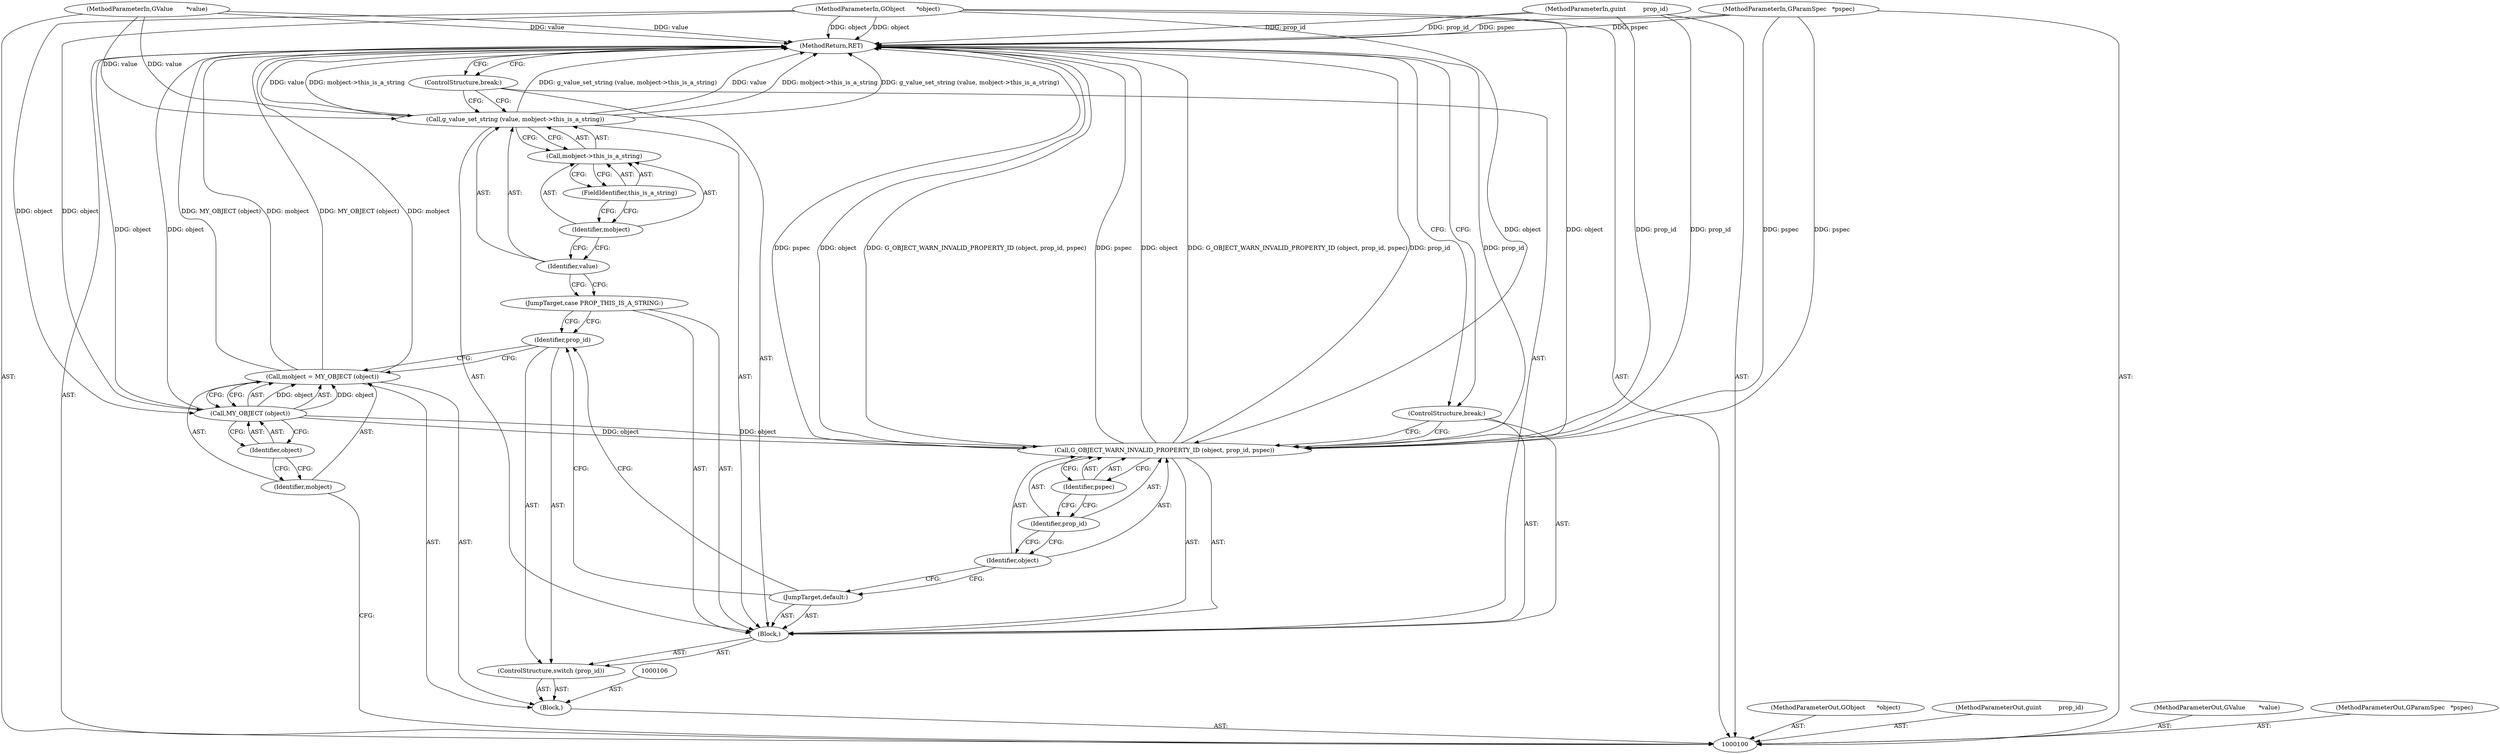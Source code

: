 digraph "1_dbus_9a6bce9b615abca6068348c1606ba8eaf13d9ae0_19" {
"1000127" [label="(MethodReturn,RET)"];
"1000101" [label="(MethodParameterIn,GObject      *object)"];
"1000161" [label="(MethodParameterOut,GObject      *object)"];
"1000114" [label="(JumpTarget,case PROP_THIS_IS_A_STRING:)"];
"1000116" [label="(Identifier,value)"];
"1000117" [label="(Call,mobject->this_is_a_string)"];
"1000118" [label="(Identifier,mobject)"];
"1000119" [label="(FieldIdentifier,this_is_a_string)"];
"1000115" [label="(Call,g_value_set_string (value, mobject->this_is_a_string))"];
"1000120" [label="(ControlStructure,break;)"];
"1000121" [label="(JumpTarget,default:)"];
"1000123" [label="(Identifier,object)"];
"1000124" [label="(Identifier,prop_id)"];
"1000125" [label="(Identifier,pspec)"];
"1000122" [label="(Call,G_OBJECT_WARN_INVALID_PROPERTY_ID (object, prop_id, pspec))"];
"1000126" [label="(ControlStructure,break;)"];
"1000102" [label="(MethodParameterIn,guint         prop_id)"];
"1000162" [label="(MethodParameterOut,guint         prop_id)"];
"1000103" [label="(MethodParameterIn,GValue       *value)"];
"1000163" [label="(MethodParameterOut,GValue       *value)"];
"1000104" [label="(MethodParameterIn,GParamSpec   *pspec)"];
"1000164" [label="(MethodParameterOut,GParamSpec   *pspec)"];
"1000105" [label="(Block,)"];
"1000109" [label="(Call,MY_OBJECT (object))"];
"1000107" [label="(Call,mobject = MY_OBJECT (object))"];
"1000108" [label="(Identifier,mobject)"];
"1000110" [label="(Identifier,object)"];
"1000112" [label="(Identifier,prop_id)"];
"1000111" [label="(ControlStructure,switch (prop_id))"];
"1000113" [label="(Block,)"];
"1000127" -> "1000100"  [label="AST: "];
"1000127" -> "1000120"  [label="CFG: "];
"1000127" -> "1000126"  [label="CFG: "];
"1000115" -> "1000127"  [label="DDG: mobject->this_is_a_string"];
"1000115" -> "1000127"  [label="DDG: g_value_set_string (value, mobject->this_is_a_string)"];
"1000115" -> "1000127"  [label="DDG: value"];
"1000122" -> "1000127"  [label="DDG: pspec"];
"1000122" -> "1000127"  [label="DDG: object"];
"1000122" -> "1000127"  [label="DDG: G_OBJECT_WARN_INVALID_PROPERTY_ID (object, prop_id, pspec)"];
"1000122" -> "1000127"  [label="DDG: prop_id"];
"1000107" -> "1000127"  [label="DDG: mobject"];
"1000107" -> "1000127"  [label="DDG: MY_OBJECT (object)"];
"1000104" -> "1000127"  [label="DDG: pspec"];
"1000103" -> "1000127"  [label="DDG: value"];
"1000102" -> "1000127"  [label="DDG: prop_id"];
"1000101" -> "1000127"  [label="DDG: object"];
"1000109" -> "1000127"  [label="DDG: object"];
"1000101" -> "1000100"  [label="AST: "];
"1000101" -> "1000127"  [label="DDG: object"];
"1000101" -> "1000109"  [label="DDG: object"];
"1000101" -> "1000122"  [label="DDG: object"];
"1000161" -> "1000100"  [label="AST: "];
"1000114" -> "1000113"  [label="AST: "];
"1000114" -> "1000112"  [label="CFG: "];
"1000116" -> "1000114"  [label="CFG: "];
"1000116" -> "1000115"  [label="AST: "];
"1000116" -> "1000114"  [label="CFG: "];
"1000118" -> "1000116"  [label="CFG: "];
"1000117" -> "1000115"  [label="AST: "];
"1000117" -> "1000119"  [label="CFG: "];
"1000118" -> "1000117"  [label="AST: "];
"1000119" -> "1000117"  [label="AST: "];
"1000115" -> "1000117"  [label="CFG: "];
"1000118" -> "1000117"  [label="AST: "];
"1000118" -> "1000116"  [label="CFG: "];
"1000119" -> "1000118"  [label="CFG: "];
"1000119" -> "1000117"  [label="AST: "];
"1000119" -> "1000118"  [label="CFG: "];
"1000117" -> "1000119"  [label="CFG: "];
"1000115" -> "1000113"  [label="AST: "];
"1000115" -> "1000117"  [label="CFG: "];
"1000116" -> "1000115"  [label="AST: "];
"1000117" -> "1000115"  [label="AST: "];
"1000120" -> "1000115"  [label="CFG: "];
"1000115" -> "1000127"  [label="DDG: mobject->this_is_a_string"];
"1000115" -> "1000127"  [label="DDG: g_value_set_string (value, mobject->this_is_a_string)"];
"1000115" -> "1000127"  [label="DDG: value"];
"1000103" -> "1000115"  [label="DDG: value"];
"1000120" -> "1000113"  [label="AST: "];
"1000120" -> "1000115"  [label="CFG: "];
"1000127" -> "1000120"  [label="CFG: "];
"1000121" -> "1000113"  [label="AST: "];
"1000121" -> "1000112"  [label="CFG: "];
"1000123" -> "1000121"  [label="CFG: "];
"1000123" -> "1000122"  [label="AST: "];
"1000123" -> "1000121"  [label="CFG: "];
"1000124" -> "1000123"  [label="CFG: "];
"1000124" -> "1000122"  [label="AST: "];
"1000124" -> "1000123"  [label="CFG: "];
"1000125" -> "1000124"  [label="CFG: "];
"1000125" -> "1000122"  [label="AST: "];
"1000125" -> "1000124"  [label="CFG: "];
"1000122" -> "1000125"  [label="CFG: "];
"1000122" -> "1000113"  [label="AST: "];
"1000122" -> "1000125"  [label="CFG: "];
"1000123" -> "1000122"  [label="AST: "];
"1000124" -> "1000122"  [label="AST: "];
"1000125" -> "1000122"  [label="AST: "];
"1000126" -> "1000122"  [label="CFG: "];
"1000122" -> "1000127"  [label="DDG: pspec"];
"1000122" -> "1000127"  [label="DDG: object"];
"1000122" -> "1000127"  [label="DDG: G_OBJECT_WARN_INVALID_PROPERTY_ID (object, prop_id, pspec)"];
"1000122" -> "1000127"  [label="DDG: prop_id"];
"1000109" -> "1000122"  [label="DDG: object"];
"1000101" -> "1000122"  [label="DDG: object"];
"1000102" -> "1000122"  [label="DDG: prop_id"];
"1000104" -> "1000122"  [label="DDG: pspec"];
"1000126" -> "1000113"  [label="AST: "];
"1000126" -> "1000122"  [label="CFG: "];
"1000127" -> "1000126"  [label="CFG: "];
"1000102" -> "1000100"  [label="AST: "];
"1000102" -> "1000127"  [label="DDG: prop_id"];
"1000102" -> "1000122"  [label="DDG: prop_id"];
"1000162" -> "1000100"  [label="AST: "];
"1000103" -> "1000100"  [label="AST: "];
"1000103" -> "1000127"  [label="DDG: value"];
"1000103" -> "1000115"  [label="DDG: value"];
"1000163" -> "1000100"  [label="AST: "];
"1000104" -> "1000100"  [label="AST: "];
"1000104" -> "1000127"  [label="DDG: pspec"];
"1000104" -> "1000122"  [label="DDG: pspec"];
"1000164" -> "1000100"  [label="AST: "];
"1000105" -> "1000100"  [label="AST: "];
"1000106" -> "1000105"  [label="AST: "];
"1000107" -> "1000105"  [label="AST: "];
"1000111" -> "1000105"  [label="AST: "];
"1000109" -> "1000107"  [label="AST: "];
"1000109" -> "1000110"  [label="CFG: "];
"1000110" -> "1000109"  [label="AST: "];
"1000107" -> "1000109"  [label="CFG: "];
"1000109" -> "1000127"  [label="DDG: object"];
"1000109" -> "1000107"  [label="DDG: object"];
"1000101" -> "1000109"  [label="DDG: object"];
"1000109" -> "1000122"  [label="DDG: object"];
"1000107" -> "1000105"  [label="AST: "];
"1000107" -> "1000109"  [label="CFG: "];
"1000108" -> "1000107"  [label="AST: "];
"1000109" -> "1000107"  [label="AST: "];
"1000112" -> "1000107"  [label="CFG: "];
"1000107" -> "1000127"  [label="DDG: mobject"];
"1000107" -> "1000127"  [label="DDG: MY_OBJECT (object)"];
"1000109" -> "1000107"  [label="DDG: object"];
"1000108" -> "1000107"  [label="AST: "];
"1000108" -> "1000100"  [label="CFG: "];
"1000110" -> "1000108"  [label="CFG: "];
"1000110" -> "1000109"  [label="AST: "];
"1000110" -> "1000108"  [label="CFG: "];
"1000109" -> "1000110"  [label="CFG: "];
"1000112" -> "1000111"  [label="AST: "];
"1000112" -> "1000107"  [label="CFG: "];
"1000114" -> "1000112"  [label="CFG: "];
"1000121" -> "1000112"  [label="CFG: "];
"1000111" -> "1000105"  [label="AST: "];
"1000112" -> "1000111"  [label="AST: "];
"1000113" -> "1000111"  [label="AST: "];
"1000113" -> "1000111"  [label="AST: "];
"1000114" -> "1000113"  [label="AST: "];
"1000115" -> "1000113"  [label="AST: "];
"1000120" -> "1000113"  [label="AST: "];
"1000121" -> "1000113"  [label="AST: "];
"1000122" -> "1000113"  [label="AST: "];
"1000126" -> "1000113"  [label="AST: "];
}
